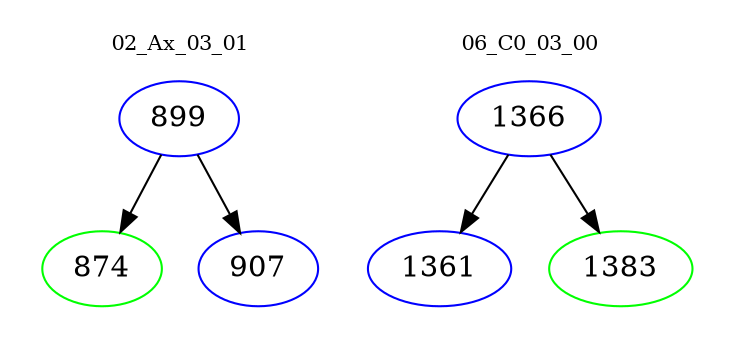 digraph{
subgraph cluster_0 {
color = white
label = "02_Ax_03_01";
fontsize=10;
T0_899 [label="899", color="blue"]
T0_899 -> T0_874 [color="black"]
T0_874 [label="874", color="green"]
T0_899 -> T0_907 [color="black"]
T0_907 [label="907", color="blue"]
}
subgraph cluster_1 {
color = white
label = "06_C0_03_00";
fontsize=10;
T1_1366 [label="1366", color="blue"]
T1_1366 -> T1_1361 [color="black"]
T1_1361 [label="1361", color="blue"]
T1_1366 -> T1_1383 [color="black"]
T1_1383 [label="1383", color="green"]
}
}
